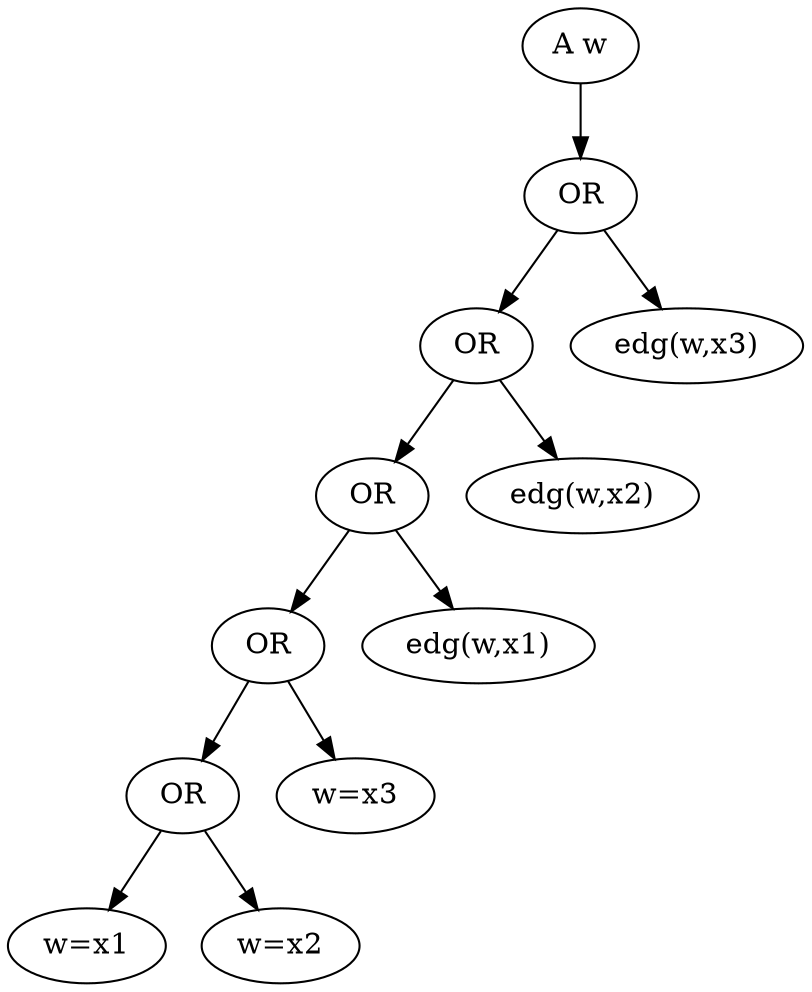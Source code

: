 digraph output {
	139766581100256 [label = "A w"]
	139766581137712 [label = OR]
	139766581100256 -> 139766581137712
	139766581137616 [label = OR]
	139766581137712 -> 139766581137616
	139766581100496 [label = OR]
	139766581137616 -> 139766581100496
	139766581099728 [label = OR]
	139766581100496 -> 139766581099728
	139766581098384 [label = OR]
	139766581099728 -> 139766581098384
	139766581099392 [label = "w=x1"]
	139766581098384 -> 139766581099392
	139766581096944 [label = "w=x2"]
	139766581098384 -> 139766581096944
	139766581098816 [label = "w=x3"]
	139766581099728 -> 139766581098816
	139766581098144 [label = "edg(w,x1)"]
	139766581100496 -> 139766581098144
	139766581099584 [label = "edg(w,x2)"]
	139766581137616 -> 139766581099584
	139766581099776 [label = "edg(w,x3)"]
	139766581137712 -> 139766581099776
}
